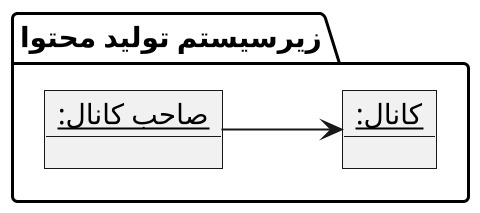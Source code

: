 @startuml set_subscription_price

scale 2
left to right direction
skinparam DefaultFontName B Nazanin

package "زیرسیستم تولید محتوا" {
    object "__صاحب کانال:__" as owner
    object "__کانال:__" as chanel

    owner --> chanel
}

@enduml